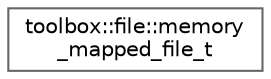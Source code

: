 digraph "Graphical Class Hierarchy"
{
 // LATEX_PDF_SIZE
  bgcolor="transparent";
  edge [fontname=Helvetica,fontsize=10,labelfontname=Helvetica,labelfontsize=10];
  node [fontname=Helvetica,fontsize=10,shape=box,height=0.2,width=0.4];
  rankdir="LR";
  Node0 [id="Node000000",label="toolbox::file::memory\l_mapped_file_t",height=0.2,width=0.4,color="grey40", fillcolor="white", style="filled",URL="$classtoolbox_1_1file_1_1memory__mapped__file__t.html",tooltip="RAII wrapper for memory-mapped files. / 内存映射文件的 RAII 封装。"];
}
